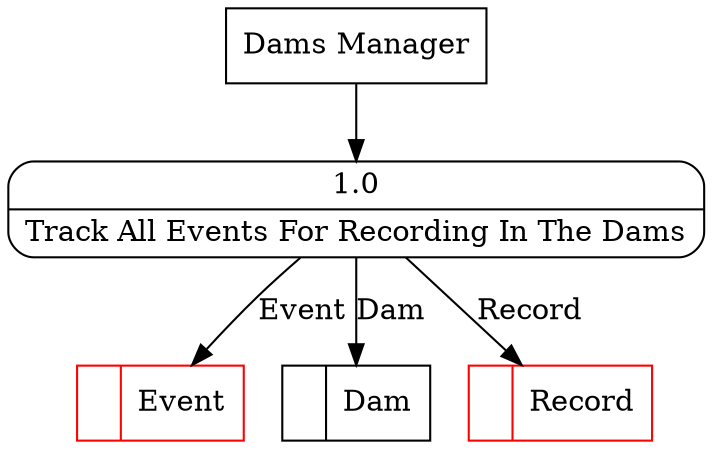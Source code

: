 digraph dfd2{ 
node[shape=record]
200 [label="<f0>  |<f1> Event " color=red];
201 [label="<f0>  |<f1> Dam " ];
202 [label="<f0>  |<f1> Record " color=red];
203 [label="Dams Manager" shape=box];
204 [label="{<f0> 1.0|<f1> Track All Events For Recording In The Dams }" shape=Mrecord];
203 -> 204
204 -> 200 [label="Event"]
204 -> 202 [label="Record"]
204 -> 201 [label="Dam"]
}